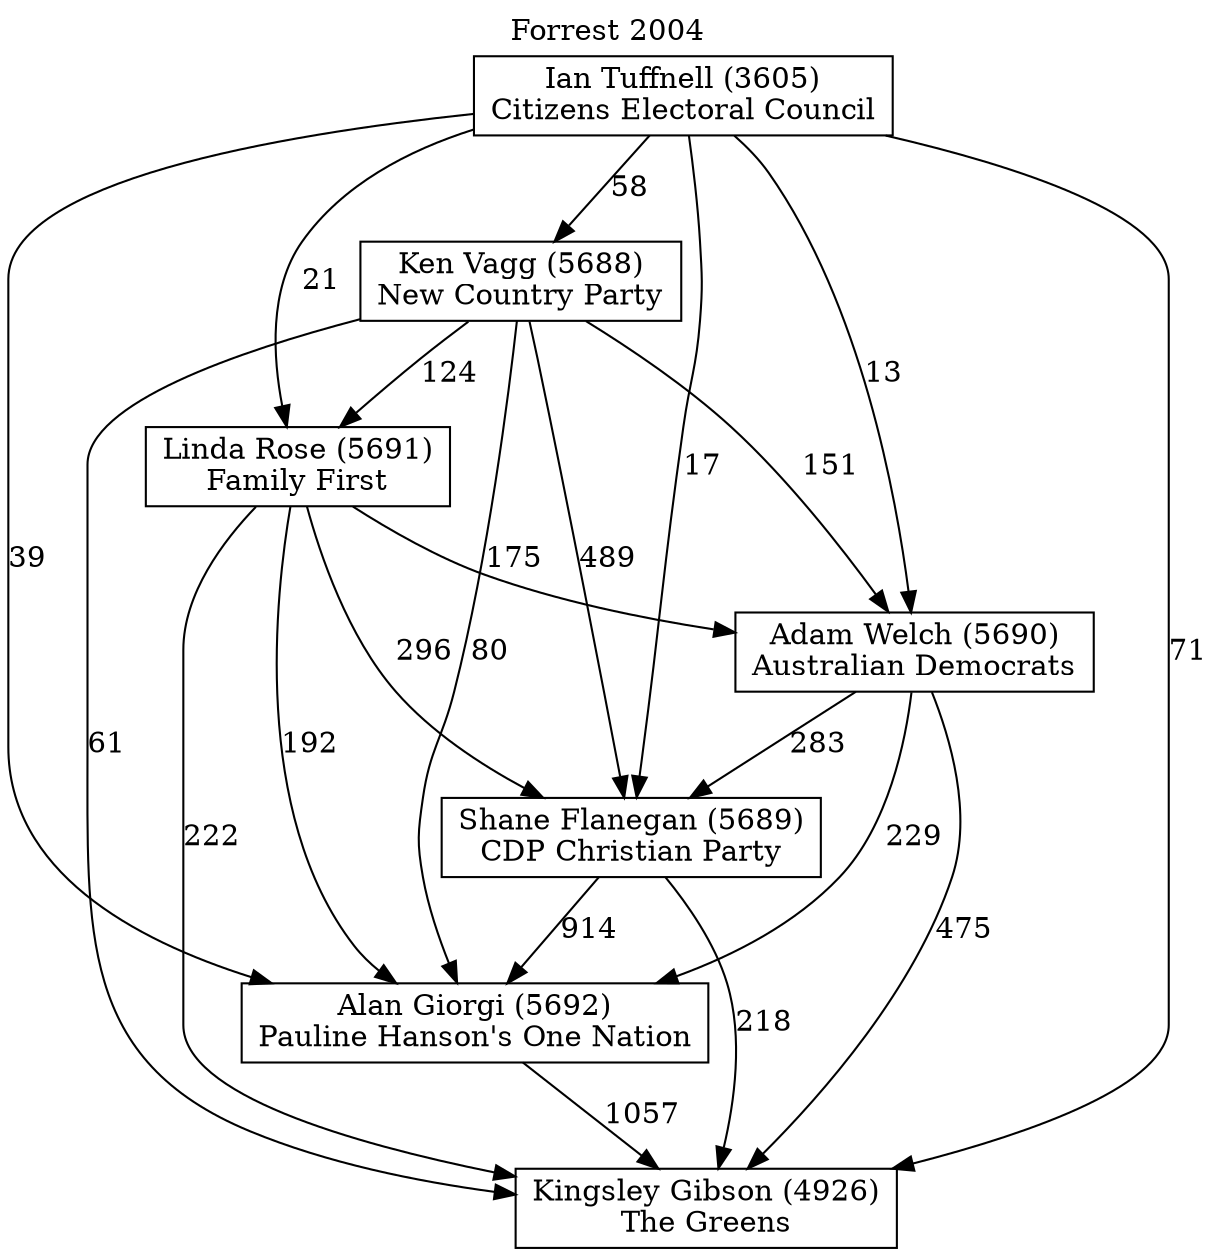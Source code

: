 // House preference flow
digraph "Kingsley Gibson (4926)_Forrest_2004" {
	graph [label="Forrest 2004" labelloc=t mclimit=10]
	node [shape=box]
	"Adam Welch (5690)" [label="Adam Welch (5690)
Australian Democrats"]
	"Alan Giorgi (5692)" [label="Alan Giorgi (5692)
Pauline Hanson's One Nation"]
	"Ian Tuffnell (3605)" [label="Ian Tuffnell (3605)
Citizens Electoral Council"]
	"Ken Vagg (5688)" [label="Ken Vagg (5688)
New Country Party"]
	"Kingsley Gibson (4926)" [label="Kingsley Gibson (4926)
The Greens"]
	"Linda Rose (5691)" [label="Linda Rose (5691)
Family First"]
	"Shane Flanegan (5689)" [label="Shane Flanegan (5689)
CDP Christian Party"]
	"Adam Welch (5690)" -> "Alan Giorgi (5692)" [label=229]
	"Adam Welch (5690)" -> "Kingsley Gibson (4926)" [label=475]
	"Adam Welch (5690)" -> "Shane Flanegan (5689)" [label=283]
	"Alan Giorgi (5692)" -> "Kingsley Gibson (4926)" [label=1057]
	"Ian Tuffnell (3605)" -> "Adam Welch (5690)" [label=13]
	"Ian Tuffnell (3605)" -> "Alan Giorgi (5692)" [label=39]
	"Ian Tuffnell (3605)" -> "Ken Vagg (5688)" [label=58]
	"Ian Tuffnell (3605)" -> "Kingsley Gibson (4926)" [label=71]
	"Ian Tuffnell (3605)" -> "Linda Rose (5691)" [label=21]
	"Ian Tuffnell (3605)" -> "Shane Flanegan (5689)" [label=17]
	"Ken Vagg (5688)" -> "Adam Welch (5690)" [label=151]
	"Ken Vagg (5688)" -> "Alan Giorgi (5692)" [label=80]
	"Ken Vagg (5688)" -> "Kingsley Gibson (4926)" [label=61]
	"Ken Vagg (5688)" -> "Linda Rose (5691)" [label=124]
	"Ken Vagg (5688)" -> "Shane Flanegan (5689)" [label=489]
	"Linda Rose (5691)" -> "Adam Welch (5690)" [label=175]
	"Linda Rose (5691)" -> "Alan Giorgi (5692)" [label=192]
	"Linda Rose (5691)" -> "Kingsley Gibson (4926)" [label=222]
	"Linda Rose (5691)" -> "Shane Flanegan (5689)" [label=296]
	"Shane Flanegan (5689)" -> "Alan Giorgi (5692)" [label=914]
	"Shane Flanegan (5689)" -> "Kingsley Gibson (4926)" [label=218]
}
